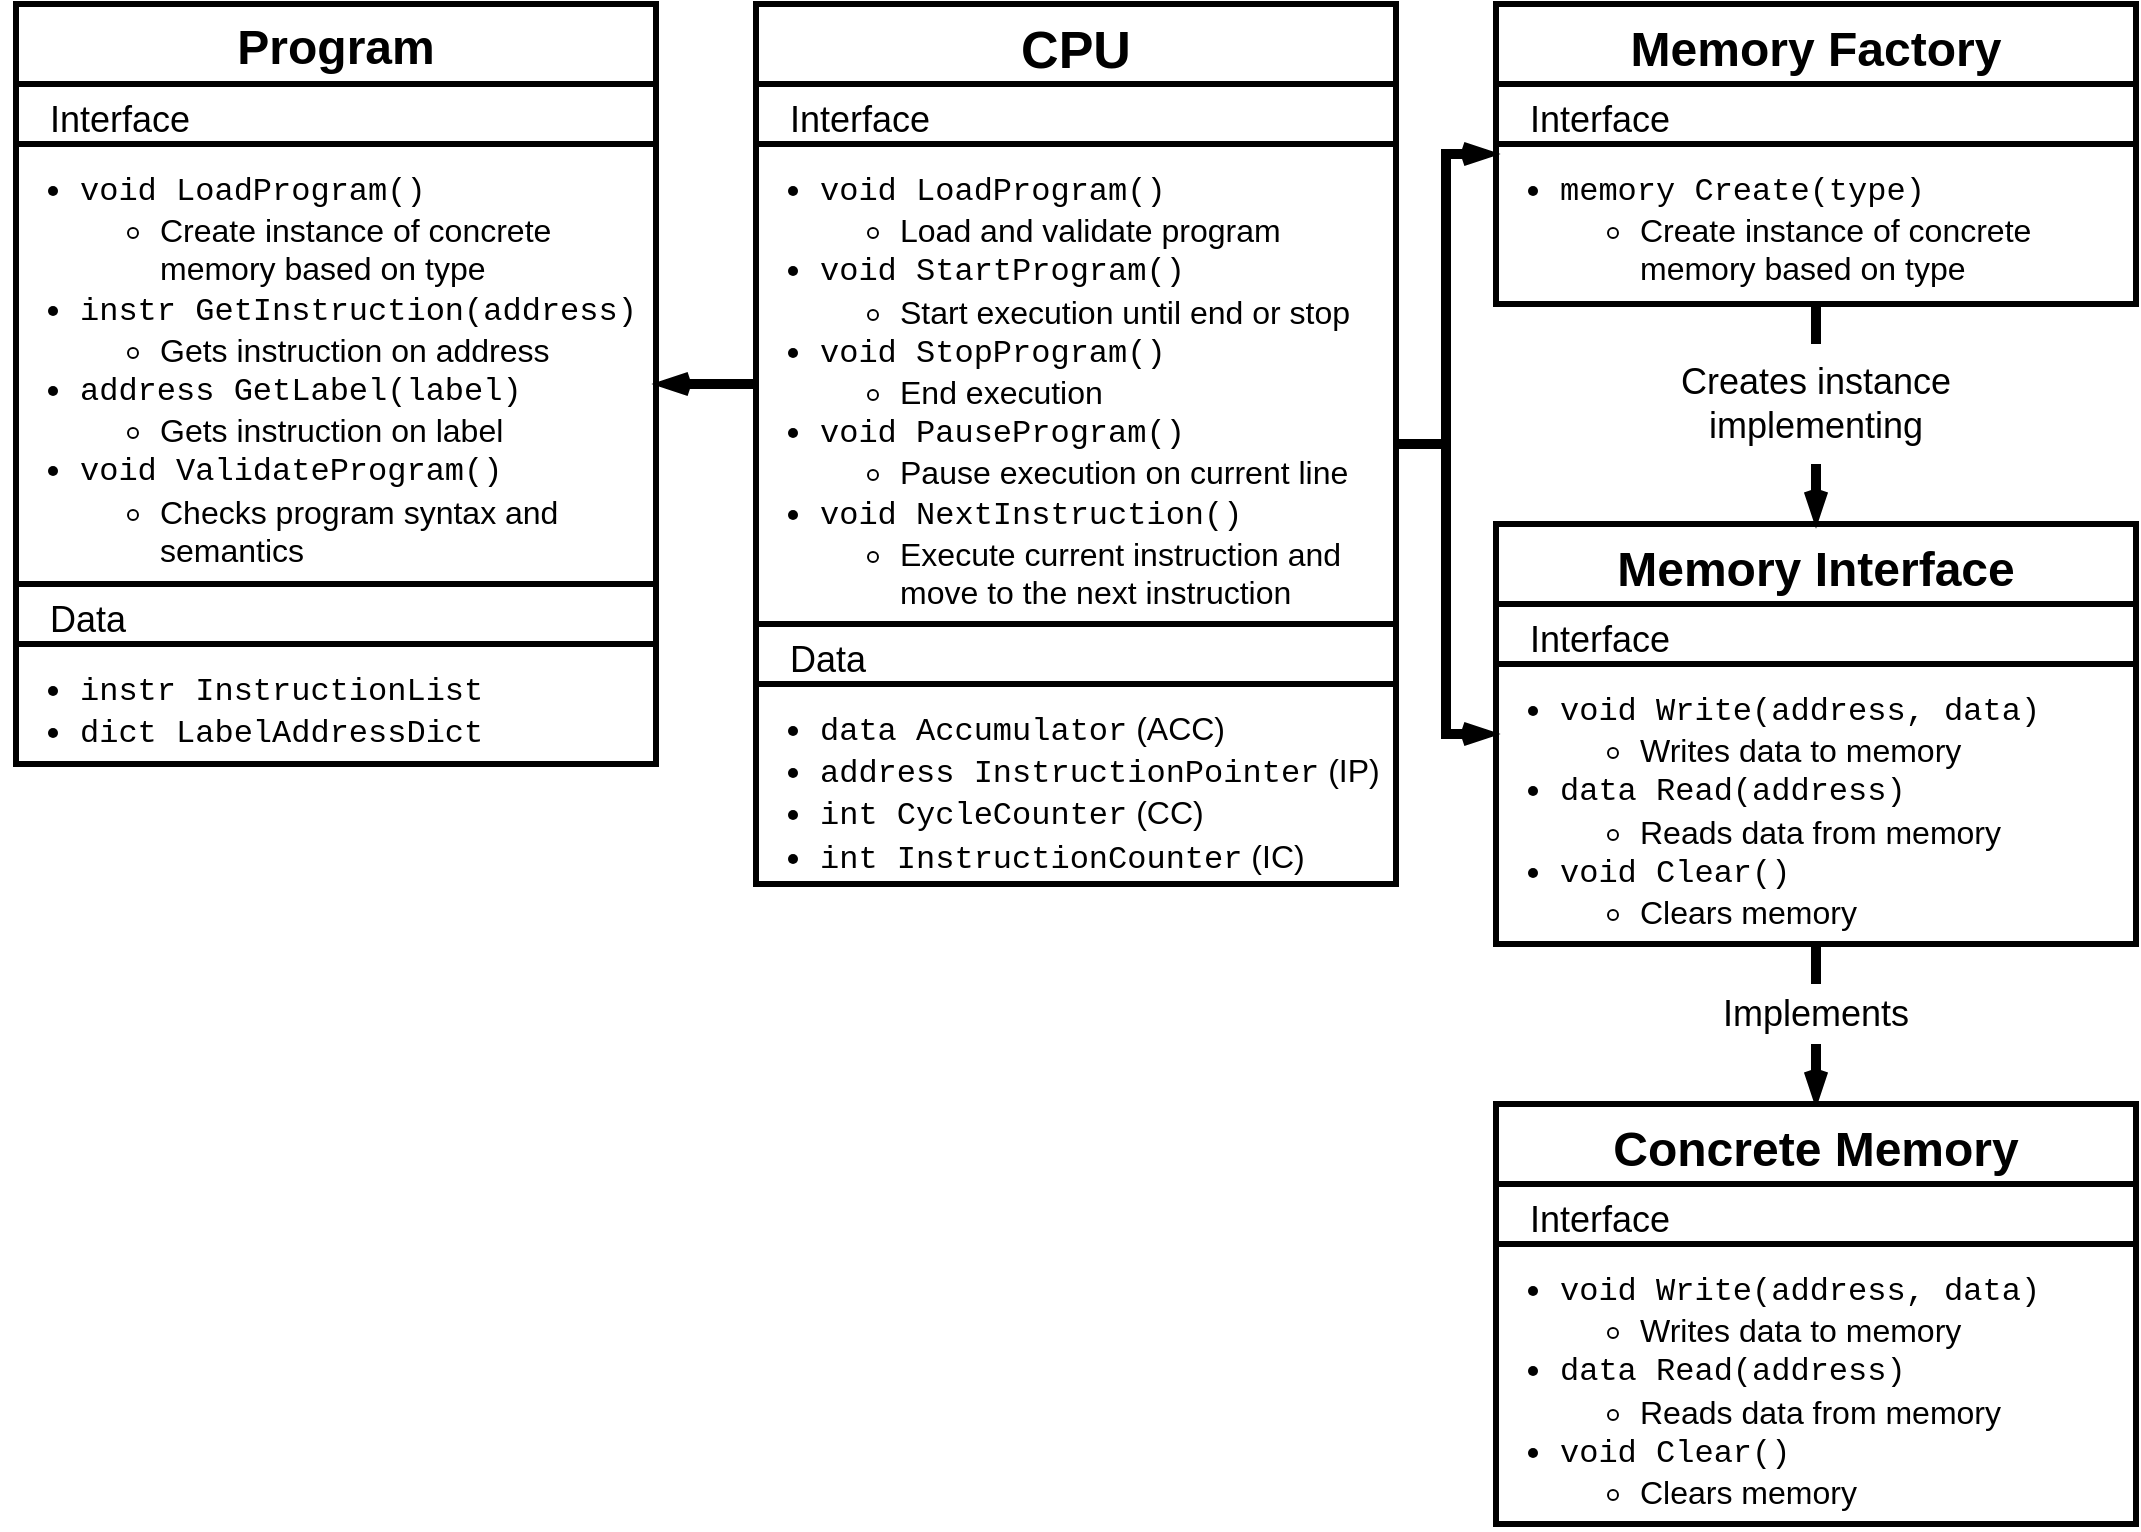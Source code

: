 <mxfile version="15.5.8" type="google"><diagram id="M4D43JLiKQD4uVdBa-l4" name="Page-1"><mxGraphModel dx="1422" dy="762" grid="1" gridSize="10" guides="1" tooltips="1" connect="1" arrows="1" fold="1" page="1" pageScale="1" pageWidth="1100" pageHeight="850" math="0" shadow="0"><root><mxCell id="0"/><mxCell id="1" parent="0"/><mxCell id="zgVwlgfs2M-InCpvNeZS-76" style="edgeStyle=orthogonalEdgeStyle;rounded=0;orthogonalLoop=1;jettySize=auto;html=1;fontFamily=Courier New;fontSize=24;endArrow=openThin;endFill=0;strokeWidth=5;" parent="1" source="zgVwlgfs2M-InCpvNeZS-64" target="zgVwlgfs2M-InCpvNeZS-73" edge="1"><mxGeometry relative="1" as="geometry"/></mxCell><mxCell id="zgVwlgfs2M-InCpvNeZS-80" style="edgeStyle=orthogonalEdgeStyle;rounded=0;orthogonalLoop=1;jettySize=auto;html=1;fontFamily=Courier New;fontSize=24;endArrow=openThin;endFill=0;strokeWidth=5;" parent="1" source="zgVwlgfs2M-InCpvNeZS-64" target="zgVwlgfs2M-InCpvNeZS-77" edge="1"><mxGeometry relative="1" as="geometry"/></mxCell><mxCell id="zgVwlgfs2M-InCpvNeZS-64" value="CPU" style="swimlane;fontSize=26;strokeWidth=3;fontStyle=1;perimeterSpacing=0;startSize=40;" parent="1" vertex="1"><mxGeometry x="390" y="40" width="320" height="440" as="geometry"/></mxCell><mxCell id="zgVwlgfs2M-InCpvNeZS-66" value="  Interface" style="swimlane;fontSize=18;strokeWidth=3;align=left;verticalAlign=top;startSize=30;fontStyle=0;spacingLeft=5;spacingTop=0;spacingBottom=0;" parent="zgVwlgfs2M-InCpvNeZS-64" vertex="1"><mxGeometry y="40" width="320" height="270" as="geometry"/></mxCell><mxCell id="zgVwlgfs2M-InCpvNeZS-65" value="&lt;ul style=&quot;font-size: 16px&quot;&gt;&lt;li style=&quot;font-size: 16px&quot;&gt;&lt;font face=&quot;Courier New&quot;&gt;void LoadProgram()&lt;/font&gt;&lt;/li&gt;&lt;ul&gt;&lt;li style=&quot;font-size: 16px&quot;&gt;Load and validate program&lt;/li&gt;&lt;/ul&gt;&lt;li style=&quot;font-size: 16px&quot;&gt;&lt;font face=&quot;Courier New&quot;&gt;void StartProgram()&lt;/font&gt;&lt;/li&gt;&lt;ul&gt;&lt;li style=&quot;font-size: 16px&quot;&gt;Start execution until end or stop&lt;/li&gt;&lt;/ul&gt;&lt;li style=&quot;font-size: 16px&quot;&gt;&lt;font face=&quot;Courier New&quot;&gt;void StopProgram()&lt;/font&gt;&lt;/li&gt;&lt;ul&gt;&lt;li style=&quot;font-size: 16px&quot;&gt;End execution&lt;/li&gt;&lt;/ul&gt;&lt;li style=&quot;font-size: 16px&quot;&gt;&lt;font face=&quot;Courier New&quot;&gt;void PauseProgram()&lt;/font&gt;&lt;/li&gt;&lt;ul&gt;&lt;li style=&quot;font-size: 16px&quot;&gt;Pause execution on current line&lt;/li&gt;&lt;/ul&gt;&lt;li style=&quot;font-size: 16px&quot;&gt;&lt;font face=&quot;Courier New&quot;&gt;void NextInstruction()&lt;/font&gt;&lt;/li&gt;&lt;ul&gt;&lt;li style=&quot;font-size: 16px&quot;&gt;Execute current instruction and move to the next instruction&lt;/li&gt;&lt;/ul&gt;&lt;/ul&gt;" style="text;strokeColor=none;fillColor=none;html=1;whiteSpace=wrap;verticalAlign=top;overflow=hidden;fontSize=16;align=left;spacing=2;labelPosition=center;verticalLabelPosition=middle;spacingTop=-10;spacingLeft=-10;" parent="zgVwlgfs2M-InCpvNeZS-66" vertex="1"><mxGeometry y="30" width="320" height="240" as="geometry"/></mxCell><mxCell id="zgVwlgfs2M-InCpvNeZS-70" value="Data" style="swimlane;fontSize=18;strokeWidth=3;align=left;verticalAlign=top;startSize=30;fontStyle=0;spacingLeft=15;spacingTop=0;spacingBottom=0;" parent="zgVwlgfs2M-InCpvNeZS-64" vertex="1"><mxGeometry y="310" width="320" height="130" as="geometry"><mxRectangle y="310" width="80" height="30" as="alternateBounds"/></mxGeometry></mxCell><mxCell id="zgVwlgfs2M-InCpvNeZS-72" value="&lt;ul style=&quot;font-size: 16px&quot;&gt;&lt;li style=&quot;font-size: 16px&quot;&gt;&lt;font face=&quot;Courier New&quot;&gt;data Accumulator&lt;/font&gt; (ACC)&lt;/li&gt;&lt;li style=&quot;font-size: 16px&quot;&gt;&lt;font face=&quot;Courier New&quot;&gt;address InstructionPointer&lt;/font&gt; (IP)&lt;/li&gt;&lt;li style=&quot;font-size: 16px&quot;&gt;&lt;font face=&quot;Courier New&quot;&gt;int CycleCounter&lt;/font&gt;&lt;span&gt; (CC)&lt;/span&gt;&lt;br&gt;&lt;/li&gt;&lt;li style=&quot;font-size: 16px&quot;&gt;&lt;font face=&quot;Courier New&quot;&gt;int InstructionCounter&lt;/font&gt; (IC)&lt;/li&gt;&lt;/ul&gt;" style="text;strokeColor=none;fillColor=none;html=1;whiteSpace=wrap;verticalAlign=top;overflow=hidden;fontSize=16;align=left;spacing=2;labelPosition=center;verticalLabelPosition=middle;spacingTop=-10;spacingLeft=-10;" parent="zgVwlgfs2M-InCpvNeZS-70" vertex="1"><mxGeometry y="30" width="320" height="100" as="geometry"/></mxCell><mxCell id="zgVwlgfs2M-InCpvNeZS-88" style="edgeStyle=orthogonalEdgeStyle;rounded=0;orthogonalLoop=1;jettySize=auto;html=1;fontFamily=Helvetica;fontSize=18;endArrow=openThin;endFill=0;strokeWidth=5;startArrow=none;" parent="1" source="zgVwlgfs2M-InCpvNeZS-89" target="zgVwlgfs2M-InCpvNeZS-84" edge="1"><mxGeometry relative="1" as="geometry"/></mxCell><mxCell id="zgVwlgfs2M-InCpvNeZS-73" value="Memory Interface" style="swimlane;fontFamily=Helvetica;fontSize=24;strokeWidth=3;align=center;verticalAlign=middle;startSize=40;" parent="1" vertex="1"><mxGeometry x="760" y="300" width="320" height="210" as="geometry"/></mxCell><mxCell id="zgVwlgfs2M-InCpvNeZS-74" value="  Interface" style="swimlane;fontSize=18;strokeWidth=3;align=left;verticalAlign=top;startSize=30;fontStyle=0;spacingLeft=5;spacingTop=0;spacingBottom=0;" parent="zgVwlgfs2M-InCpvNeZS-73" vertex="1"><mxGeometry y="40" width="320" height="170" as="geometry"/></mxCell><mxCell id="zgVwlgfs2M-InCpvNeZS-75" value="&lt;ul&gt;&lt;li style=&quot;font-size: 16px&quot;&gt;&lt;font face=&quot;Courier New&quot;&gt;void Write(address, data)&lt;/font&gt;&lt;/li&gt;&lt;ul style=&quot;font-size: 16px&quot;&gt;&lt;li style=&quot;font-size: 16px&quot;&gt;Writes data to memory&lt;/li&gt;&lt;/ul&gt;&lt;li style=&quot;font-size: 16px&quot;&gt;&lt;font face=&quot;Courier New&quot;&gt;data Read(address)&lt;/font&gt;&lt;/li&gt;&lt;ul style=&quot;font-size: 16px&quot;&gt;&lt;li style=&quot;font-size: 16px&quot;&gt;Reads data from memory&lt;/li&gt;&lt;/ul&gt;&lt;li&gt;&lt;font face=&quot;Courier New&quot;&gt;void Clear()&lt;/font&gt;&lt;/li&gt;&lt;ul&gt;&lt;li&gt;Clears memory&lt;/li&gt;&lt;/ul&gt;&lt;/ul&gt;" style="text;strokeColor=none;fillColor=none;html=1;whiteSpace=wrap;verticalAlign=top;overflow=hidden;fontSize=16;align=left;spacing=2;labelPosition=center;verticalLabelPosition=middle;spacingTop=-10;spacingLeft=-10;" parent="zgVwlgfs2M-InCpvNeZS-74" vertex="1"><mxGeometry y="30" width="320" height="140" as="geometry"/></mxCell><mxCell id="zgVwlgfs2M-InCpvNeZS-81" style="edgeStyle=orthogonalEdgeStyle;rounded=0;orthogonalLoop=1;jettySize=auto;html=1;fontFamily=Courier New;fontSize=24;endArrow=openThin;endFill=0;strokeWidth=5;startArrow=none;" parent="1" source="zgVwlgfs2M-InCpvNeZS-82" target="zgVwlgfs2M-InCpvNeZS-73" edge="1"><mxGeometry relative="1" as="geometry"/></mxCell><mxCell id="zgVwlgfs2M-InCpvNeZS-77" value="Memory Factory" style="swimlane;fontFamily=Helvetica;fontSize=24;strokeWidth=3;align=center;verticalAlign=middle;startSize=40;" parent="1" vertex="1"><mxGeometry x="760" y="40" width="320" height="150" as="geometry"/></mxCell><mxCell id="zgVwlgfs2M-InCpvNeZS-78" value="  Interface" style="swimlane;fontSize=18;strokeWidth=3;align=left;verticalAlign=top;startSize=30;fontStyle=0;spacingLeft=5;spacingTop=0;spacingBottom=0;" parent="zgVwlgfs2M-InCpvNeZS-77" vertex="1"><mxGeometry y="40" width="320" height="110" as="geometry"/></mxCell><mxCell id="zgVwlgfs2M-InCpvNeZS-79" value="&lt;ul&gt;&lt;li style=&quot;font-size: 16px&quot;&gt;&lt;font face=&quot;Courier New&quot;&gt;memory Create(type)&lt;/font&gt;&lt;/li&gt;&lt;ul style=&quot;font-size: 16px&quot;&gt;&lt;li style=&quot;font-size: 16px&quot;&gt;Create instance of concrete memory based on type&lt;/li&gt;&lt;/ul&gt;&lt;/ul&gt;" style="text;strokeColor=none;fillColor=none;html=1;whiteSpace=wrap;verticalAlign=top;overflow=hidden;fontSize=16;align=left;spacing=2;labelPosition=center;verticalLabelPosition=middle;spacingTop=-10;spacingLeft=-10;" parent="zgVwlgfs2M-InCpvNeZS-78" vertex="1"><mxGeometry y="30" width="320" height="80" as="geometry"/></mxCell><mxCell id="zgVwlgfs2M-InCpvNeZS-82" value="Creates instance implementing" style="text;html=1;strokeColor=none;fillColor=none;align=center;verticalAlign=middle;whiteSpace=wrap;rounded=0;fontFamily=Helvetica;fontSize=18;" parent="1" vertex="1"><mxGeometry x="840" y="210" width="160" height="60" as="geometry"/></mxCell><mxCell id="zgVwlgfs2M-InCpvNeZS-83" value="" style="edgeStyle=orthogonalEdgeStyle;rounded=0;orthogonalLoop=1;jettySize=auto;html=1;fontFamily=Courier New;fontSize=24;endArrow=none;endFill=0;strokeWidth=5;" parent="1" source="zgVwlgfs2M-InCpvNeZS-77" target="zgVwlgfs2M-InCpvNeZS-82" edge="1"><mxGeometry relative="1" as="geometry"><mxPoint x="900" y="360" as="sourcePoint"/><mxPoint x="900" y="250" as="targetPoint"/></mxGeometry></mxCell><mxCell id="zgVwlgfs2M-InCpvNeZS-84" value="Concrete Memory" style="swimlane;fontFamily=Helvetica;fontSize=24;strokeWidth=3;align=center;verticalAlign=middle;startSize=40;" parent="1" vertex="1"><mxGeometry x="760" y="590" width="320" height="210" as="geometry"/></mxCell><mxCell id="zgVwlgfs2M-InCpvNeZS-85" value="  Interface" style="swimlane;fontSize=18;strokeWidth=3;align=left;verticalAlign=top;startSize=30;fontStyle=0;spacingLeft=5;spacingTop=0;spacingBottom=0;" parent="zgVwlgfs2M-InCpvNeZS-84" vertex="1"><mxGeometry y="40" width="320" height="170" as="geometry"/></mxCell><mxCell id="zgVwlgfs2M-InCpvNeZS-86" value="&lt;ul&gt;&lt;li style=&quot;font-size: 16px&quot;&gt;&lt;font face=&quot;Courier New&quot;&gt;void Write(address, data)&lt;/font&gt;&lt;/li&gt;&lt;ul style=&quot;font-size: 16px&quot;&gt;&lt;li style=&quot;font-size: 16px&quot;&gt;Writes data to memory&lt;/li&gt;&lt;/ul&gt;&lt;li style=&quot;font-size: 16px&quot;&gt;&lt;font face=&quot;Courier New&quot;&gt;data Read(address)&lt;/font&gt;&lt;/li&gt;&lt;ul style=&quot;font-size: 16px&quot;&gt;&lt;li style=&quot;font-size: 16px&quot;&gt;Reads data from memory&lt;/li&gt;&lt;/ul&gt;&lt;li&gt;&lt;font face=&quot;Courier New&quot;&gt;void Clear()&lt;/font&gt;&lt;/li&gt;&lt;ul&gt;&lt;li&gt;Clears memory&lt;/li&gt;&lt;/ul&gt;&lt;/ul&gt;" style="text;strokeColor=none;fillColor=none;html=1;whiteSpace=wrap;verticalAlign=top;overflow=hidden;fontSize=16;align=left;spacing=2;labelPosition=center;verticalLabelPosition=middle;spacingTop=-10;spacingLeft=-10;" parent="zgVwlgfs2M-InCpvNeZS-85" vertex="1"><mxGeometry y="30" width="320" height="140" as="geometry"/></mxCell><mxCell id="zgVwlgfs2M-InCpvNeZS-89" value="Implements" style="text;html=1;strokeColor=none;fillColor=none;align=center;verticalAlign=middle;whiteSpace=wrap;rounded=0;fontFamily=Helvetica;fontSize=18;" parent="1" vertex="1"><mxGeometry x="865" y="530" width="110" height="30" as="geometry"/></mxCell><mxCell id="zgVwlgfs2M-InCpvNeZS-90" value="" style="edgeStyle=orthogonalEdgeStyle;rounded=0;orthogonalLoop=1;jettySize=auto;html=1;fontFamily=Helvetica;fontSize=18;endArrow=none;endFill=0;strokeWidth=5;exitX=0.5;exitY=1;exitDx=0;exitDy=0;" parent="1" source="zgVwlgfs2M-InCpvNeZS-75" target="zgVwlgfs2M-InCpvNeZS-89" edge="1"><mxGeometry relative="1" as="geometry"><mxPoint x="1040" y="145" as="sourcePoint"/><mxPoint x="1090" y="145" as="targetPoint"/></mxGeometry></mxCell><mxCell id="zgVwlgfs2M-InCpvNeZS-91" value="Program" style="swimlane;fontFamily=Helvetica;fontSize=24;strokeWidth=3;align=center;verticalAlign=top;startSize=40;" parent="1" vertex="1"><mxGeometry x="20" y="40" width="320" height="380" as="geometry"/></mxCell><mxCell id="zgVwlgfs2M-InCpvNeZS-92" value="  Interface" style="swimlane;fontSize=18;strokeWidth=3;align=left;verticalAlign=top;startSize=30;fontStyle=0;spacingLeft=5;spacingTop=0;spacingBottom=0;" parent="zgVwlgfs2M-InCpvNeZS-91" vertex="1"><mxGeometry y="40" width="320" height="340" as="geometry"/></mxCell><mxCell id="zgVwlgfs2M-InCpvNeZS-95" value="&lt;ul&gt;&lt;li style=&quot;font-size: 16px&quot;&gt;&lt;font face=&quot;Courier New&quot;&gt;void LoadProgram()&lt;/font&gt;&lt;/li&gt;&lt;ul style=&quot;font-size: 16px&quot;&gt;&lt;li style=&quot;font-size: 16px&quot;&gt;Create instance of concrete memory based on type&lt;/li&gt;&lt;/ul&gt;&lt;li&gt;&lt;font face=&quot;Courier New&quot;&gt;instr GetInstruction(address)&lt;/font&gt;&lt;/li&gt;&lt;ul&gt;&lt;li&gt;Gets instruction on address&lt;/li&gt;&lt;/ul&gt;&lt;li&gt;&lt;font face=&quot;Courier New&quot;&gt;address GetLabel(label)&lt;/font&gt;&lt;/li&gt;&lt;ul&gt;&lt;li&gt;Gets instruction on label&lt;/li&gt;&lt;/ul&gt;&lt;li&gt;&lt;font face=&quot;Courier New&quot;&gt;void ValidateProgram()&lt;/font&gt;&lt;/li&gt;&lt;ul&gt;&lt;li&gt;Checks program syntax and semantics&lt;/li&gt;&lt;/ul&gt;&lt;/ul&gt;" style="text;strokeColor=none;fillColor=none;html=1;whiteSpace=wrap;verticalAlign=top;overflow=hidden;fontSize=16;align=left;spacing=2;labelPosition=center;verticalLabelPosition=middle;spacingTop=-10;spacingLeft=-10;" parent="zgVwlgfs2M-InCpvNeZS-92" vertex="1"><mxGeometry y="30" width="320" height="220" as="geometry"/></mxCell><mxCell id="zgVwlgfs2M-InCpvNeZS-98" value="Data" style="swimlane;fontSize=18;strokeWidth=3;align=left;verticalAlign=top;startSize=30;fontStyle=0;spacingLeft=15;spacingTop=0;spacingBottom=0;" parent="zgVwlgfs2M-InCpvNeZS-92" vertex="1"><mxGeometry y="250" width="320" height="90" as="geometry"><mxRectangle y="310" width="80" height="30" as="alternateBounds"/></mxGeometry></mxCell><mxCell id="zgVwlgfs2M-InCpvNeZS-99" value="&lt;ul style=&quot;font-size: 16px&quot;&gt;&lt;li style=&quot;font-size: 16px&quot;&gt;&lt;font face=&quot;Courier New&quot;&gt;instr InstructionList&lt;/font&gt;&lt;/li&gt;&lt;li&gt;&lt;span style=&quot;font-family: &amp;#34;courier new&amp;#34;&quot;&gt;dict LabelAddressDict&lt;/span&gt;&lt;/li&gt;&lt;/ul&gt;" style="text;strokeColor=none;fillColor=none;html=1;whiteSpace=wrap;verticalAlign=top;overflow=hidden;fontSize=16;align=left;spacing=2;labelPosition=center;verticalLabelPosition=middle;spacingTop=-10;spacingLeft=-10;" parent="zgVwlgfs2M-InCpvNeZS-98" vertex="1"><mxGeometry y="30" width="320" height="60" as="geometry"/></mxCell><mxCell id="zgVwlgfs2M-InCpvNeZS-101" style="edgeStyle=orthogonalEdgeStyle;rounded=0;orthogonalLoop=1;jettySize=auto;html=1;fontFamily=Courier New;fontSize=24;endArrow=openThin;endFill=0;strokeWidth=5;" parent="1" source="zgVwlgfs2M-InCpvNeZS-65" target="zgVwlgfs2M-InCpvNeZS-91" edge="1"><mxGeometry relative="1" as="geometry"/></mxCell></root></mxGraphModel></diagram></mxfile>